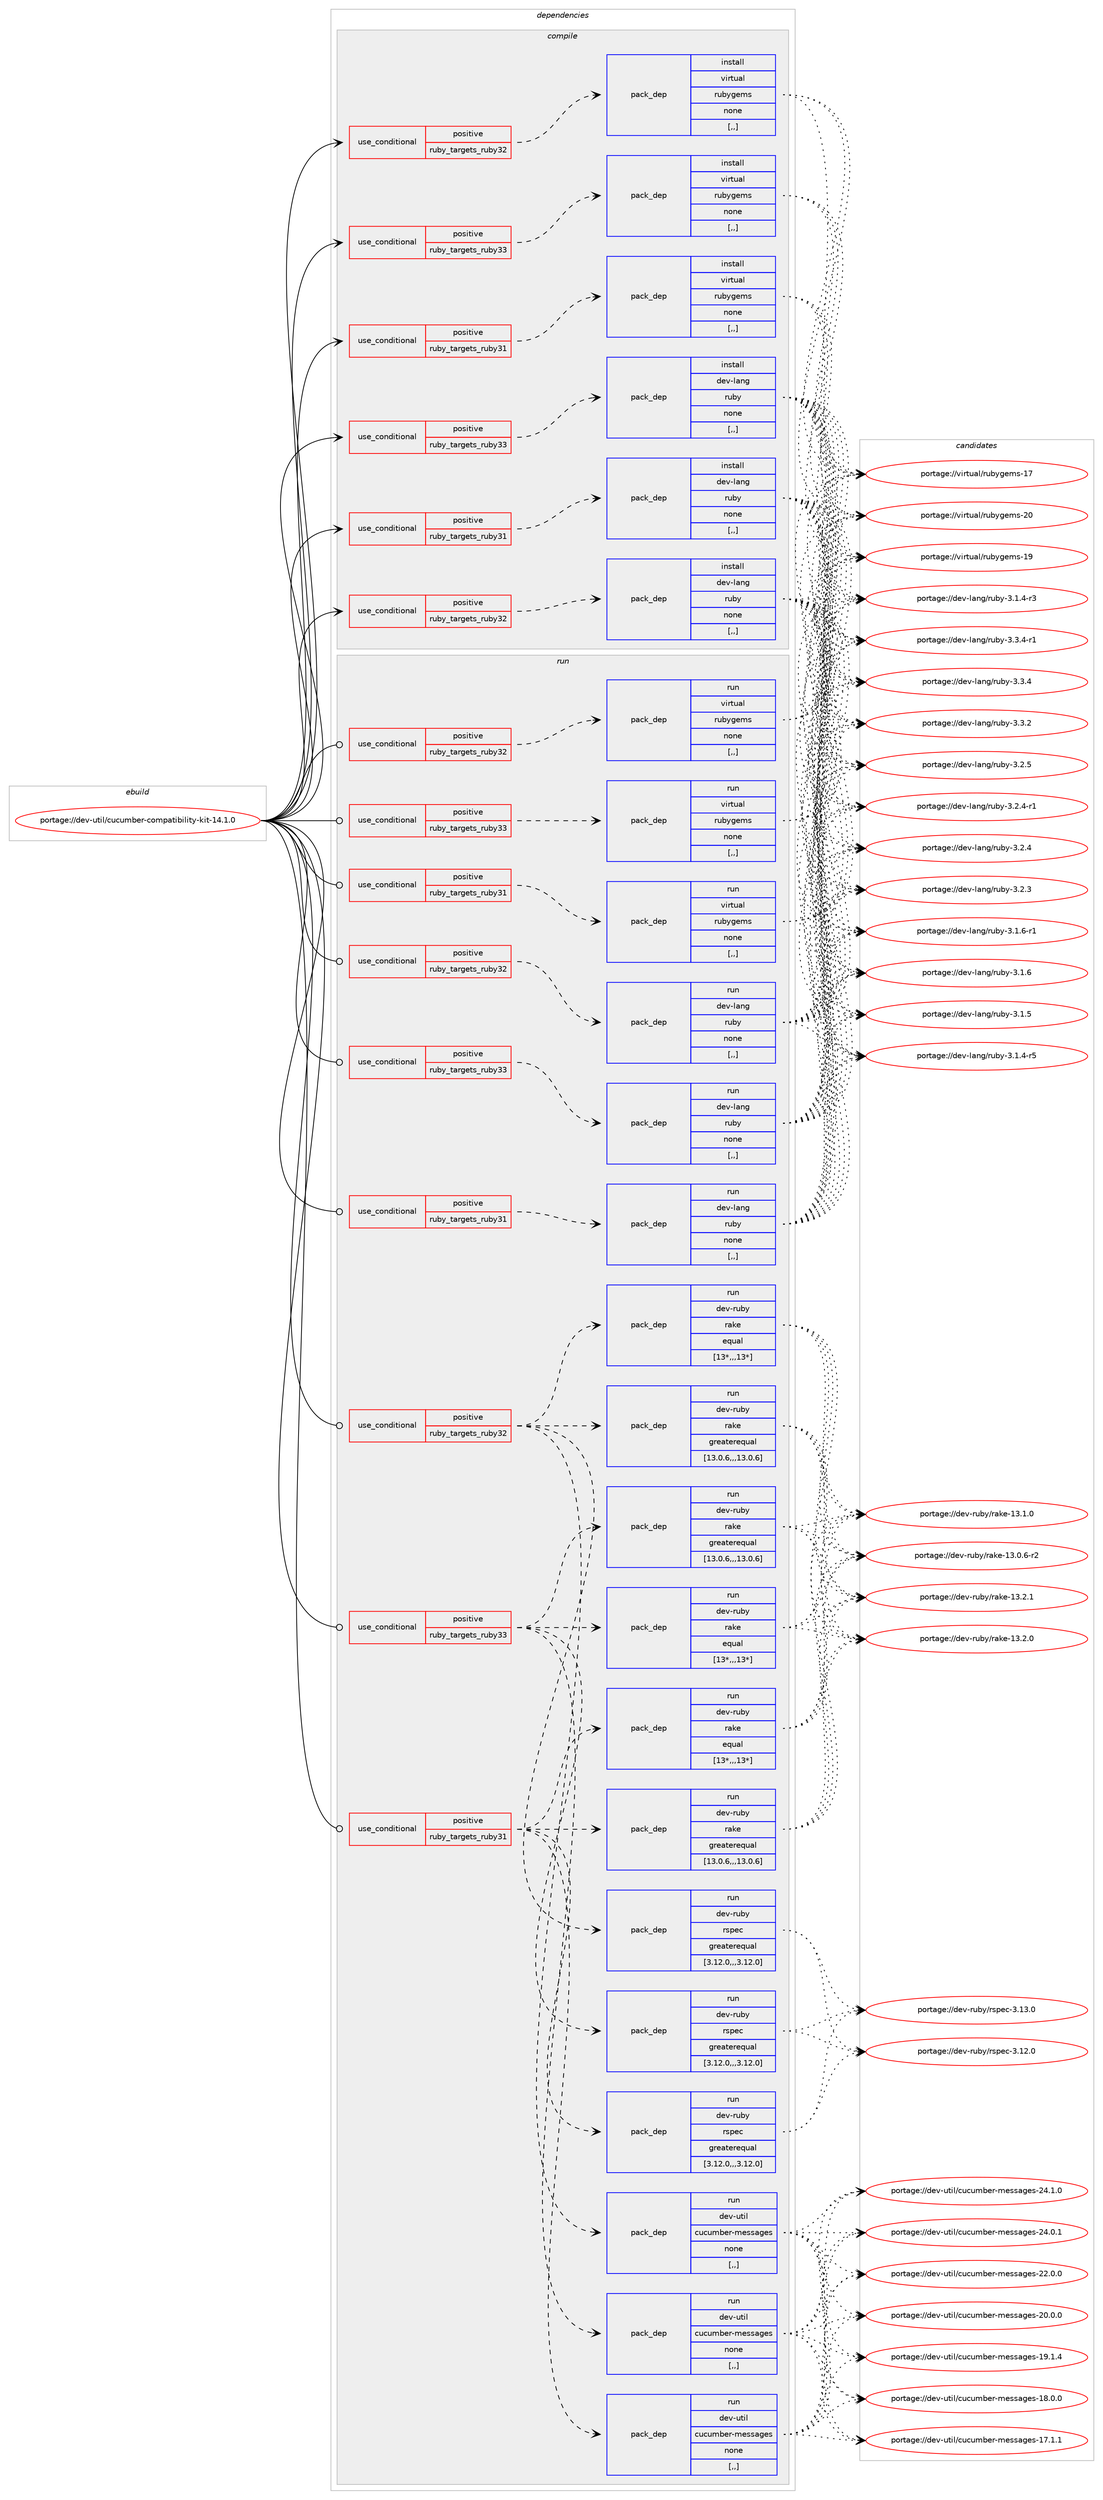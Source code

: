 digraph prolog {

# *************
# Graph options
# *************

newrank=true;
concentrate=true;
compound=true;
graph [rankdir=LR,fontname=Helvetica,fontsize=10,ranksep=1.5];#, ranksep=2.5, nodesep=0.2];
edge  [arrowhead=vee];
node  [fontname=Helvetica,fontsize=10];

# **********
# The ebuild
# **********

subgraph cluster_leftcol {
color=gray;
label=<<i>ebuild</i>>;
id [label="portage://dev-util/cucumber-compatibility-kit-14.1.0", color=red, width=4, href="../dev-util/cucumber-compatibility-kit-14.1.0.svg"];
}

# ****************
# The dependencies
# ****************

subgraph cluster_midcol {
color=gray;
label=<<i>dependencies</i>>;
subgraph cluster_compile {
fillcolor="#eeeeee";
style=filled;
label=<<i>compile</i>>;
subgraph cond59684 {
dependency212464 [label=<<TABLE BORDER="0" CELLBORDER="1" CELLSPACING="0" CELLPADDING="4"><TR><TD ROWSPAN="3" CELLPADDING="10">use_conditional</TD></TR><TR><TD>positive</TD></TR><TR><TD>ruby_targets_ruby31</TD></TR></TABLE>>, shape=none, color=red];
subgraph pack151381 {
dependency212465 [label=<<TABLE BORDER="0" CELLBORDER="1" CELLSPACING="0" CELLPADDING="4" WIDTH="220"><TR><TD ROWSPAN="6" CELLPADDING="30">pack_dep</TD></TR><TR><TD WIDTH="110">install</TD></TR><TR><TD>dev-lang</TD></TR><TR><TD>ruby</TD></TR><TR><TD>none</TD></TR><TR><TD>[,,]</TD></TR></TABLE>>, shape=none, color=blue];
}
dependency212464:e -> dependency212465:w [weight=20,style="dashed",arrowhead="vee"];
}
id:e -> dependency212464:w [weight=20,style="solid",arrowhead="vee"];
subgraph cond59685 {
dependency212466 [label=<<TABLE BORDER="0" CELLBORDER="1" CELLSPACING="0" CELLPADDING="4"><TR><TD ROWSPAN="3" CELLPADDING="10">use_conditional</TD></TR><TR><TD>positive</TD></TR><TR><TD>ruby_targets_ruby31</TD></TR></TABLE>>, shape=none, color=red];
subgraph pack151382 {
dependency212467 [label=<<TABLE BORDER="0" CELLBORDER="1" CELLSPACING="0" CELLPADDING="4" WIDTH="220"><TR><TD ROWSPAN="6" CELLPADDING="30">pack_dep</TD></TR><TR><TD WIDTH="110">install</TD></TR><TR><TD>virtual</TD></TR><TR><TD>rubygems</TD></TR><TR><TD>none</TD></TR><TR><TD>[,,]</TD></TR></TABLE>>, shape=none, color=blue];
}
dependency212466:e -> dependency212467:w [weight=20,style="dashed",arrowhead="vee"];
}
id:e -> dependency212466:w [weight=20,style="solid",arrowhead="vee"];
subgraph cond59686 {
dependency212468 [label=<<TABLE BORDER="0" CELLBORDER="1" CELLSPACING="0" CELLPADDING="4"><TR><TD ROWSPAN="3" CELLPADDING="10">use_conditional</TD></TR><TR><TD>positive</TD></TR><TR><TD>ruby_targets_ruby32</TD></TR></TABLE>>, shape=none, color=red];
subgraph pack151383 {
dependency212469 [label=<<TABLE BORDER="0" CELLBORDER="1" CELLSPACING="0" CELLPADDING="4" WIDTH="220"><TR><TD ROWSPAN="6" CELLPADDING="30">pack_dep</TD></TR><TR><TD WIDTH="110">install</TD></TR><TR><TD>dev-lang</TD></TR><TR><TD>ruby</TD></TR><TR><TD>none</TD></TR><TR><TD>[,,]</TD></TR></TABLE>>, shape=none, color=blue];
}
dependency212468:e -> dependency212469:w [weight=20,style="dashed",arrowhead="vee"];
}
id:e -> dependency212468:w [weight=20,style="solid",arrowhead="vee"];
subgraph cond59687 {
dependency212470 [label=<<TABLE BORDER="0" CELLBORDER="1" CELLSPACING="0" CELLPADDING="4"><TR><TD ROWSPAN="3" CELLPADDING="10">use_conditional</TD></TR><TR><TD>positive</TD></TR><TR><TD>ruby_targets_ruby32</TD></TR></TABLE>>, shape=none, color=red];
subgraph pack151384 {
dependency212471 [label=<<TABLE BORDER="0" CELLBORDER="1" CELLSPACING="0" CELLPADDING="4" WIDTH="220"><TR><TD ROWSPAN="6" CELLPADDING="30">pack_dep</TD></TR><TR><TD WIDTH="110">install</TD></TR><TR><TD>virtual</TD></TR><TR><TD>rubygems</TD></TR><TR><TD>none</TD></TR><TR><TD>[,,]</TD></TR></TABLE>>, shape=none, color=blue];
}
dependency212470:e -> dependency212471:w [weight=20,style="dashed",arrowhead="vee"];
}
id:e -> dependency212470:w [weight=20,style="solid",arrowhead="vee"];
subgraph cond59688 {
dependency212472 [label=<<TABLE BORDER="0" CELLBORDER="1" CELLSPACING="0" CELLPADDING="4"><TR><TD ROWSPAN="3" CELLPADDING="10">use_conditional</TD></TR><TR><TD>positive</TD></TR><TR><TD>ruby_targets_ruby33</TD></TR></TABLE>>, shape=none, color=red];
subgraph pack151385 {
dependency212473 [label=<<TABLE BORDER="0" CELLBORDER="1" CELLSPACING="0" CELLPADDING="4" WIDTH="220"><TR><TD ROWSPAN="6" CELLPADDING="30">pack_dep</TD></TR><TR><TD WIDTH="110">install</TD></TR><TR><TD>dev-lang</TD></TR><TR><TD>ruby</TD></TR><TR><TD>none</TD></TR><TR><TD>[,,]</TD></TR></TABLE>>, shape=none, color=blue];
}
dependency212472:e -> dependency212473:w [weight=20,style="dashed",arrowhead="vee"];
}
id:e -> dependency212472:w [weight=20,style="solid",arrowhead="vee"];
subgraph cond59689 {
dependency212474 [label=<<TABLE BORDER="0" CELLBORDER="1" CELLSPACING="0" CELLPADDING="4"><TR><TD ROWSPAN="3" CELLPADDING="10">use_conditional</TD></TR><TR><TD>positive</TD></TR><TR><TD>ruby_targets_ruby33</TD></TR></TABLE>>, shape=none, color=red];
subgraph pack151386 {
dependency212475 [label=<<TABLE BORDER="0" CELLBORDER="1" CELLSPACING="0" CELLPADDING="4" WIDTH="220"><TR><TD ROWSPAN="6" CELLPADDING="30">pack_dep</TD></TR><TR><TD WIDTH="110">install</TD></TR><TR><TD>virtual</TD></TR><TR><TD>rubygems</TD></TR><TR><TD>none</TD></TR><TR><TD>[,,]</TD></TR></TABLE>>, shape=none, color=blue];
}
dependency212474:e -> dependency212475:w [weight=20,style="dashed",arrowhead="vee"];
}
id:e -> dependency212474:w [weight=20,style="solid",arrowhead="vee"];
}
subgraph cluster_compileandrun {
fillcolor="#eeeeee";
style=filled;
label=<<i>compile and run</i>>;
}
subgraph cluster_run {
fillcolor="#eeeeee";
style=filled;
label=<<i>run</i>>;
subgraph cond59690 {
dependency212476 [label=<<TABLE BORDER="0" CELLBORDER="1" CELLSPACING="0" CELLPADDING="4"><TR><TD ROWSPAN="3" CELLPADDING="10">use_conditional</TD></TR><TR><TD>positive</TD></TR><TR><TD>ruby_targets_ruby31</TD></TR></TABLE>>, shape=none, color=red];
subgraph pack151387 {
dependency212477 [label=<<TABLE BORDER="0" CELLBORDER="1" CELLSPACING="0" CELLPADDING="4" WIDTH="220"><TR><TD ROWSPAN="6" CELLPADDING="30">pack_dep</TD></TR><TR><TD WIDTH="110">run</TD></TR><TR><TD>dev-lang</TD></TR><TR><TD>ruby</TD></TR><TR><TD>none</TD></TR><TR><TD>[,,]</TD></TR></TABLE>>, shape=none, color=blue];
}
dependency212476:e -> dependency212477:w [weight=20,style="dashed",arrowhead="vee"];
}
id:e -> dependency212476:w [weight=20,style="solid",arrowhead="odot"];
subgraph cond59691 {
dependency212478 [label=<<TABLE BORDER="0" CELLBORDER="1" CELLSPACING="0" CELLPADDING="4"><TR><TD ROWSPAN="3" CELLPADDING="10">use_conditional</TD></TR><TR><TD>positive</TD></TR><TR><TD>ruby_targets_ruby31</TD></TR></TABLE>>, shape=none, color=red];
subgraph pack151388 {
dependency212479 [label=<<TABLE BORDER="0" CELLBORDER="1" CELLSPACING="0" CELLPADDING="4" WIDTH="220"><TR><TD ROWSPAN="6" CELLPADDING="30">pack_dep</TD></TR><TR><TD WIDTH="110">run</TD></TR><TR><TD>dev-util</TD></TR><TR><TD>cucumber-messages</TD></TR><TR><TD>none</TD></TR><TR><TD>[,,]</TD></TR></TABLE>>, shape=none, color=blue];
}
dependency212478:e -> dependency212479:w [weight=20,style="dashed",arrowhead="vee"];
subgraph pack151389 {
dependency212480 [label=<<TABLE BORDER="0" CELLBORDER="1" CELLSPACING="0" CELLPADDING="4" WIDTH="220"><TR><TD ROWSPAN="6" CELLPADDING="30">pack_dep</TD></TR><TR><TD WIDTH="110">run</TD></TR><TR><TD>dev-ruby</TD></TR><TR><TD>rake</TD></TR><TR><TD>greaterequal</TD></TR><TR><TD>[13.0.6,,,13.0.6]</TD></TR></TABLE>>, shape=none, color=blue];
}
dependency212478:e -> dependency212480:w [weight=20,style="dashed",arrowhead="vee"];
subgraph pack151390 {
dependency212481 [label=<<TABLE BORDER="0" CELLBORDER="1" CELLSPACING="0" CELLPADDING="4" WIDTH="220"><TR><TD ROWSPAN="6" CELLPADDING="30">pack_dep</TD></TR><TR><TD WIDTH="110">run</TD></TR><TR><TD>dev-ruby</TD></TR><TR><TD>rake</TD></TR><TR><TD>equal</TD></TR><TR><TD>[13*,,,13*]</TD></TR></TABLE>>, shape=none, color=blue];
}
dependency212478:e -> dependency212481:w [weight=20,style="dashed",arrowhead="vee"];
subgraph pack151391 {
dependency212482 [label=<<TABLE BORDER="0" CELLBORDER="1" CELLSPACING="0" CELLPADDING="4" WIDTH="220"><TR><TD ROWSPAN="6" CELLPADDING="30">pack_dep</TD></TR><TR><TD WIDTH="110">run</TD></TR><TR><TD>dev-ruby</TD></TR><TR><TD>rspec</TD></TR><TR><TD>greaterequal</TD></TR><TR><TD>[3.12.0,,,3.12.0]</TD></TR></TABLE>>, shape=none, color=blue];
}
dependency212478:e -> dependency212482:w [weight=20,style="dashed",arrowhead="vee"];
}
id:e -> dependency212478:w [weight=20,style="solid",arrowhead="odot"];
subgraph cond59692 {
dependency212483 [label=<<TABLE BORDER="0" CELLBORDER="1" CELLSPACING="0" CELLPADDING="4"><TR><TD ROWSPAN="3" CELLPADDING="10">use_conditional</TD></TR><TR><TD>positive</TD></TR><TR><TD>ruby_targets_ruby31</TD></TR></TABLE>>, shape=none, color=red];
subgraph pack151392 {
dependency212484 [label=<<TABLE BORDER="0" CELLBORDER="1" CELLSPACING="0" CELLPADDING="4" WIDTH="220"><TR><TD ROWSPAN="6" CELLPADDING="30">pack_dep</TD></TR><TR><TD WIDTH="110">run</TD></TR><TR><TD>virtual</TD></TR><TR><TD>rubygems</TD></TR><TR><TD>none</TD></TR><TR><TD>[,,]</TD></TR></TABLE>>, shape=none, color=blue];
}
dependency212483:e -> dependency212484:w [weight=20,style="dashed",arrowhead="vee"];
}
id:e -> dependency212483:w [weight=20,style="solid",arrowhead="odot"];
subgraph cond59693 {
dependency212485 [label=<<TABLE BORDER="0" CELLBORDER="1" CELLSPACING="0" CELLPADDING="4"><TR><TD ROWSPAN="3" CELLPADDING="10">use_conditional</TD></TR><TR><TD>positive</TD></TR><TR><TD>ruby_targets_ruby32</TD></TR></TABLE>>, shape=none, color=red];
subgraph pack151393 {
dependency212486 [label=<<TABLE BORDER="0" CELLBORDER="1" CELLSPACING="0" CELLPADDING="4" WIDTH="220"><TR><TD ROWSPAN="6" CELLPADDING="30">pack_dep</TD></TR><TR><TD WIDTH="110">run</TD></TR><TR><TD>dev-lang</TD></TR><TR><TD>ruby</TD></TR><TR><TD>none</TD></TR><TR><TD>[,,]</TD></TR></TABLE>>, shape=none, color=blue];
}
dependency212485:e -> dependency212486:w [weight=20,style="dashed",arrowhead="vee"];
}
id:e -> dependency212485:w [weight=20,style="solid",arrowhead="odot"];
subgraph cond59694 {
dependency212487 [label=<<TABLE BORDER="0" CELLBORDER="1" CELLSPACING="0" CELLPADDING="4"><TR><TD ROWSPAN="3" CELLPADDING="10">use_conditional</TD></TR><TR><TD>positive</TD></TR><TR><TD>ruby_targets_ruby32</TD></TR></TABLE>>, shape=none, color=red];
subgraph pack151394 {
dependency212488 [label=<<TABLE BORDER="0" CELLBORDER="1" CELLSPACING="0" CELLPADDING="4" WIDTH="220"><TR><TD ROWSPAN="6" CELLPADDING="30">pack_dep</TD></TR><TR><TD WIDTH="110">run</TD></TR><TR><TD>dev-util</TD></TR><TR><TD>cucumber-messages</TD></TR><TR><TD>none</TD></TR><TR><TD>[,,]</TD></TR></TABLE>>, shape=none, color=blue];
}
dependency212487:e -> dependency212488:w [weight=20,style="dashed",arrowhead="vee"];
subgraph pack151395 {
dependency212489 [label=<<TABLE BORDER="0" CELLBORDER="1" CELLSPACING="0" CELLPADDING="4" WIDTH="220"><TR><TD ROWSPAN="6" CELLPADDING="30">pack_dep</TD></TR><TR><TD WIDTH="110">run</TD></TR><TR><TD>dev-ruby</TD></TR><TR><TD>rake</TD></TR><TR><TD>greaterequal</TD></TR><TR><TD>[13.0.6,,,13.0.6]</TD></TR></TABLE>>, shape=none, color=blue];
}
dependency212487:e -> dependency212489:w [weight=20,style="dashed",arrowhead="vee"];
subgraph pack151396 {
dependency212490 [label=<<TABLE BORDER="0" CELLBORDER="1" CELLSPACING="0" CELLPADDING="4" WIDTH="220"><TR><TD ROWSPAN="6" CELLPADDING="30">pack_dep</TD></TR><TR><TD WIDTH="110">run</TD></TR><TR><TD>dev-ruby</TD></TR><TR><TD>rake</TD></TR><TR><TD>equal</TD></TR><TR><TD>[13*,,,13*]</TD></TR></TABLE>>, shape=none, color=blue];
}
dependency212487:e -> dependency212490:w [weight=20,style="dashed",arrowhead="vee"];
subgraph pack151397 {
dependency212491 [label=<<TABLE BORDER="0" CELLBORDER="1" CELLSPACING="0" CELLPADDING="4" WIDTH="220"><TR><TD ROWSPAN="6" CELLPADDING="30">pack_dep</TD></TR><TR><TD WIDTH="110">run</TD></TR><TR><TD>dev-ruby</TD></TR><TR><TD>rspec</TD></TR><TR><TD>greaterequal</TD></TR><TR><TD>[3.12.0,,,3.12.0]</TD></TR></TABLE>>, shape=none, color=blue];
}
dependency212487:e -> dependency212491:w [weight=20,style="dashed",arrowhead="vee"];
}
id:e -> dependency212487:w [weight=20,style="solid",arrowhead="odot"];
subgraph cond59695 {
dependency212492 [label=<<TABLE BORDER="0" CELLBORDER="1" CELLSPACING="0" CELLPADDING="4"><TR><TD ROWSPAN="3" CELLPADDING="10">use_conditional</TD></TR><TR><TD>positive</TD></TR><TR><TD>ruby_targets_ruby32</TD></TR></TABLE>>, shape=none, color=red];
subgraph pack151398 {
dependency212493 [label=<<TABLE BORDER="0" CELLBORDER="1" CELLSPACING="0" CELLPADDING="4" WIDTH="220"><TR><TD ROWSPAN="6" CELLPADDING="30">pack_dep</TD></TR><TR><TD WIDTH="110">run</TD></TR><TR><TD>virtual</TD></TR><TR><TD>rubygems</TD></TR><TR><TD>none</TD></TR><TR><TD>[,,]</TD></TR></TABLE>>, shape=none, color=blue];
}
dependency212492:e -> dependency212493:w [weight=20,style="dashed",arrowhead="vee"];
}
id:e -> dependency212492:w [weight=20,style="solid",arrowhead="odot"];
subgraph cond59696 {
dependency212494 [label=<<TABLE BORDER="0" CELLBORDER="1" CELLSPACING="0" CELLPADDING="4"><TR><TD ROWSPAN="3" CELLPADDING="10">use_conditional</TD></TR><TR><TD>positive</TD></TR><TR><TD>ruby_targets_ruby33</TD></TR></TABLE>>, shape=none, color=red];
subgraph pack151399 {
dependency212495 [label=<<TABLE BORDER="0" CELLBORDER="1" CELLSPACING="0" CELLPADDING="4" WIDTH="220"><TR><TD ROWSPAN="6" CELLPADDING="30">pack_dep</TD></TR><TR><TD WIDTH="110">run</TD></TR><TR><TD>dev-lang</TD></TR><TR><TD>ruby</TD></TR><TR><TD>none</TD></TR><TR><TD>[,,]</TD></TR></TABLE>>, shape=none, color=blue];
}
dependency212494:e -> dependency212495:w [weight=20,style="dashed",arrowhead="vee"];
}
id:e -> dependency212494:w [weight=20,style="solid",arrowhead="odot"];
subgraph cond59697 {
dependency212496 [label=<<TABLE BORDER="0" CELLBORDER="1" CELLSPACING="0" CELLPADDING="4"><TR><TD ROWSPAN="3" CELLPADDING="10">use_conditional</TD></TR><TR><TD>positive</TD></TR><TR><TD>ruby_targets_ruby33</TD></TR></TABLE>>, shape=none, color=red];
subgraph pack151400 {
dependency212497 [label=<<TABLE BORDER="0" CELLBORDER="1" CELLSPACING="0" CELLPADDING="4" WIDTH="220"><TR><TD ROWSPAN="6" CELLPADDING="30">pack_dep</TD></TR><TR><TD WIDTH="110">run</TD></TR><TR><TD>dev-util</TD></TR><TR><TD>cucumber-messages</TD></TR><TR><TD>none</TD></TR><TR><TD>[,,]</TD></TR></TABLE>>, shape=none, color=blue];
}
dependency212496:e -> dependency212497:w [weight=20,style="dashed",arrowhead="vee"];
subgraph pack151401 {
dependency212498 [label=<<TABLE BORDER="0" CELLBORDER="1" CELLSPACING="0" CELLPADDING="4" WIDTH="220"><TR><TD ROWSPAN="6" CELLPADDING="30">pack_dep</TD></TR><TR><TD WIDTH="110">run</TD></TR><TR><TD>dev-ruby</TD></TR><TR><TD>rake</TD></TR><TR><TD>greaterequal</TD></TR><TR><TD>[13.0.6,,,13.0.6]</TD></TR></TABLE>>, shape=none, color=blue];
}
dependency212496:e -> dependency212498:w [weight=20,style="dashed",arrowhead="vee"];
subgraph pack151402 {
dependency212499 [label=<<TABLE BORDER="0" CELLBORDER="1" CELLSPACING="0" CELLPADDING="4" WIDTH="220"><TR><TD ROWSPAN="6" CELLPADDING="30">pack_dep</TD></TR><TR><TD WIDTH="110">run</TD></TR><TR><TD>dev-ruby</TD></TR><TR><TD>rake</TD></TR><TR><TD>equal</TD></TR><TR><TD>[13*,,,13*]</TD></TR></TABLE>>, shape=none, color=blue];
}
dependency212496:e -> dependency212499:w [weight=20,style="dashed",arrowhead="vee"];
subgraph pack151403 {
dependency212500 [label=<<TABLE BORDER="0" CELLBORDER="1" CELLSPACING="0" CELLPADDING="4" WIDTH="220"><TR><TD ROWSPAN="6" CELLPADDING="30">pack_dep</TD></TR><TR><TD WIDTH="110">run</TD></TR><TR><TD>dev-ruby</TD></TR><TR><TD>rspec</TD></TR><TR><TD>greaterequal</TD></TR><TR><TD>[3.12.0,,,3.12.0]</TD></TR></TABLE>>, shape=none, color=blue];
}
dependency212496:e -> dependency212500:w [weight=20,style="dashed",arrowhead="vee"];
}
id:e -> dependency212496:w [weight=20,style="solid",arrowhead="odot"];
subgraph cond59698 {
dependency212501 [label=<<TABLE BORDER="0" CELLBORDER="1" CELLSPACING="0" CELLPADDING="4"><TR><TD ROWSPAN="3" CELLPADDING="10">use_conditional</TD></TR><TR><TD>positive</TD></TR><TR><TD>ruby_targets_ruby33</TD></TR></TABLE>>, shape=none, color=red];
subgraph pack151404 {
dependency212502 [label=<<TABLE BORDER="0" CELLBORDER="1" CELLSPACING="0" CELLPADDING="4" WIDTH="220"><TR><TD ROWSPAN="6" CELLPADDING="30">pack_dep</TD></TR><TR><TD WIDTH="110">run</TD></TR><TR><TD>virtual</TD></TR><TR><TD>rubygems</TD></TR><TR><TD>none</TD></TR><TR><TD>[,,]</TD></TR></TABLE>>, shape=none, color=blue];
}
dependency212501:e -> dependency212502:w [weight=20,style="dashed",arrowhead="vee"];
}
id:e -> dependency212501:w [weight=20,style="solid",arrowhead="odot"];
}
}

# **************
# The candidates
# **************

subgraph cluster_choices {
rank=same;
color=gray;
label=<<i>candidates</i>>;

subgraph choice151381 {
color=black;
nodesep=1;
choice100101118451089711010347114117981214551465146524511449 [label="portage://dev-lang/ruby-3.3.4-r1", color=red, width=4,href="../dev-lang/ruby-3.3.4-r1.svg"];
choice10010111845108971101034711411798121455146514652 [label="portage://dev-lang/ruby-3.3.4", color=red, width=4,href="../dev-lang/ruby-3.3.4.svg"];
choice10010111845108971101034711411798121455146514650 [label="portage://dev-lang/ruby-3.3.2", color=red, width=4,href="../dev-lang/ruby-3.3.2.svg"];
choice10010111845108971101034711411798121455146504653 [label="portage://dev-lang/ruby-3.2.5", color=red, width=4,href="../dev-lang/ruby-3.2.5.svg"];
choice100101118451089711010347114117981214551465046524511449 [label="portage://dev-lang/ruby-3.2.4-r1", color=red, width=4,href="../dev-lang/ruby-3.2.4-r1.svg"];
choice10010111845108971101034711411798121455146504652 [label="portage://dev-lang/ruby-3.2.4", color=red, width=4,href="../dev-lang/ruby-3.2.4.svg"];
choice10010111845108971101034711411798121455146504651 [label="portage://dev-lang/ruby-3.2.3", color=red, width=4,href="../dev-lang/ruby-3.2.3.svg"];
choice100101118451089711010347114117981214551464946544511449 [label="portage://dev-lang/ruby-3.1.6-r1", color=red, width=4,href="../dev-lang/ruby-3.1.6-r1.svg"];
choice10010111845108971101034711411798121455146494654 [label="portage://dev-lang/ruby-3.1.6", color=red, width=4,href="../dev-lang/ruby-3.1.6.svg"];
choice10010111845108971101034711411798121455146494653 [label="portage://dev-lang/ruby-3.1.5", color=red, width=4,href="../dev-lang/ruby-3.1.5.svg"];
choice100101118451089711010347114117981214551464946524511453 [label="portage://dev-lang/ruby-3.1.4-r5", color=red, width=4,href="../dev-lang/ruby-3.1.4-r5.svg"];
choice100101118451089711010347114117981214551464946524511451 [label="portage://dev-lang/ruby-3.1.4-r3", color=red, width=4,href="../dev-lang/ruby-3.1.4-r3.svg"];
dependency212465:e -> choice100101118451089711010347114117981214551465146524511449:w [style=dotted,weight="100"];
dependency212465:e -> choice10010111845108971101034711411798121455146514652:w [style=dotted,weight="100"];
dependency212465:e -> choice10010111845108971101034711411798121455146514650:w [style=dotted,weight="100"];
dependency212465:e -> choice10010111845108971101034711411798121455146504653:w [style=dotted,weight="100"];
dependency212465:e -> choice100101118451089711010347114117981214551465046524511449:w [style=dotted,weight="100"];
dependency212465:e -> choice10010111845108971101034711411798121455146504652:w [style=dotted,weight="100"];
dependency212465:e -> choice10010111845108971101034711411798121455146504651:w [style=dotted,weight="100"];
dependency212465:e -> choice100101118451089711010347114117981214551464946544511449:w [style=dotted,weight="100"];
dependency212465:e -> choice10010111845108971101034711411798121455146494654:w [style=dotted,weight="100"];
dependency212465:e -> choice10010111845108971101034711411798121455146494653:w [style=dotted,weight="100"];
dependency212465:e -> choice100101118451089711010347114117981214551464946524511453:w [style=dotted,weight="100"];
dependency212465:e -> choice100101118451089711010347114117981214551464946524511451:w [style=dotted,weight="100"];
}
subgraph choice151382 {
color=black;
nodesep=1;
choice118105114116117971084711411798121103101109115455048 [label="portage://virtual/rubygems-20", color=red, width=4,href="../virtual/rubygems-20.svg"];
choice118105114116117971084711411798121103101109115454957 [label="portage://virtual/rubygems-19", color=red, width=4,href="../virtual/rubygems-19.svg"];
choice118105114116117971084711411798121103101109115454955 [label="portage://virtual/rubygems-17", color=red, width=4,href="../virtual/rubygems-17.svg"];
dependency212467:e -> choice118105114116117971084711411798121103101109115455048:w [style=dotted,weight="100"];
dependency212467:e -> choice118105114116117971084711411798121103101109115454957:w [style=dotted,weight="100"];
dependency212467:e -> choice118105114116117971084711411798121103101109115454955:w [style=dotted,weight="100"];
}
subgraph choice151383 {
color=black;
nodesep=1;
choice100101118451089711010347114117981214551465146524511449 [label="portage://dev-lang/ruby-3.3.4-r1", color=red, width=4,href="../dev-lang/ruby-3.3.4-r1.svg"];
choice10010111845108971101034711411798121455146514652 [label="portage://dev-lang/ruby-3.3.4", color=red, width=4,href="../dev-lang/ruby-3.3.4.svg"];
choice10010111845108971101034711411798121455146514650 [label="portage://dev-lang/ruby-3.3.2", color=red, width=4,href="../dev-lang/ruby-3.3.2.svg"];
choice10010111845108971101034711411798121455146504653 [label="portage://dev-lang/ruby-3.2.5", color=red, width=4,href="../dev-lang/ruby-3.2.5.svg"];
choice100101118451089711010347114117981214551465046524511449 [label="portage://dev-lang/ruby-3.2.4-r1", color=red, width=4,href="../dev-lang/ruby-3.2.4-r1.svg"];
choice10010111845108971101034711411798121455146504652 [label="portage://dev-lang/ruby-3.2.4", color=red, width=4,href="../dev-lang/ruby-3.2.4.svg"];
choice10010111845108971101034711411798121455146504651 [label="portage://dev-lang/ruby-3.2.3", color=red, width=4,href="../dev-lang/ruby-3.2.3.svg"];
choice100101118451089711010347114117981214551464946544511449 [label="portage://dev-lang/ruby-3.1.6-r1", color=red, width=4,href="../dev-lang/ruby-3.1.6-r1.svg"];
choice10010111845108971101034711411798121455146494654 [label="portage://dev-lang/ruby-3.1.6", color=red, width=4,href="../dev-lang/ruby-3.1.6.svg"];
choice10010111845108971101034711411798121455146494653 [label="portage://dev-lang/ruby-3.1.5", color=red, width=4,href="../dev-lang/ruby-3.1.5.svg"];
choice100101118451089711010347114117981214551464946524511453 [label="portage://dev-lang/ruby-3.1.4-r5", color=red, width=4,href="../dev-lang/ruby-3.1.4-r5.svg"];
choice100101118451089711010347114117981214551464946524511451 [label="portage://dev-lang/ruby-3.1.4-r3", color=red, width=4,href="../dev-lang/ruby-3.1.4-r3.svg"];
dependency212469:e -> choice100101118451089711010347114117981214551465146524511449:w [style=dotted,weight="100"];
dependency212469:e -> choice10010111845108971101034711411798121455146514652:w [style=dotted,weight="100"];
dependency212469:e -> choice10010111845108971101034711411798121455146514650:w [style=dotted,weight="100"];
dependency212469:e -> choice10010111845108971101034711411798121455146504653:w [style=dotted,weight="100"];
dependency212469:e -> choice100101118451089711010347114117981214551465046524511449:w [style=dotted,weight="100"];
dependency212469:e -> choice10010111845108971101034711411798121455146504652:w [style=dotted,weight="100"];
dependency212469:e -> choice10010111845108971101034711411798121455146504651:w [style=dotted,weight="100"];
dependency212469:e -> choice100101118451089711010347114117981214551464946544511449:w [style=dotted,weight="100"];
dependency212469:e -> choice10010111845108971101034711411798121455146494654:w [style=dotted,weight="100"];
dependency212469:e -> choice10010111845108971101034711411798121455146494653:w [style=dotted,weight="100"];
dependency212469:e -> choice100101118451089711010347114117981214551464946524511453:w [style=dotted,weight="100"];
dependency212469:e -> choice100101118451089711010347114117981214551464946524511451:w [style=dotted,weight="100"];
}
subgraph choice151384 {
color=black;
nodesep=1;
choice118105114116117971084711411798121103101109115455048 [label="portage://virtual/rubygems-20", color=red, width=4,href="../virtual/rubygems-20.svg"];
choice118105114116117971084711411798121103101109115454957 [label="portage://virtual/rubygems-19", color=red, width=4,href="../virtual/rubygems-19.svg"];
choice118105114116117971084711411798121103101109115454955 [label="portage://virtual/rubygems-17", color=red, width=4,href="../virtual/rubygems-17.svg"];
dependency212471:e -> choice118105114116117971084711411798121103101109115455048:w [style=dotted,weight="100"];
dependency212471:e -> choice118105114116117971084711411798121103101109115454957:w [style=dotted,weight="100"];
dependency212471:e -> choice118105114116117971084711411798121103101109115454955:w [style=dotted,weight="100"];
}
subgraph choice151385 {
color=black;
nodesep=1;
choice100101118451089711010347114117981214551465146524511449 [label="portage://dev-lang/ruby-3.3.4-r1", color=red, width=4,href="../dev-lang/ruby-3.3.4-r1.svg"];
choice10010111845108971101034711411798121455146514652 [label="portage://dev-lang/ruby-3.3.4", color=red, width=4,href="../dev-lang/ruby-3.3.4.svg"];
choice10010111845108971101034711411798121455146514650 [label="portage://dev-lang/ruby-3.3.2", color=red, width=4,href="../dev-lang/ruby-3.3.2.svg"];
choice10010111845108971101034711411798121455146504653 [label="portage://dev-lang/ruby-3.2.5", color=red, width=4,href="../dev-lang/ruby-3.2.5.svg"];
choice100101118451089711010347114117981214551465046524511449 [label="portage://dev-lang/ruby-3.2.4-r1", color=red, width=4,href="../dev-lang/ruby-3.2.4-r1.svg"];
choice10010111845108971101034711411798121455146504652 [label="portage://dev-lang/ruby-3.2.4", color=red, width=4,href="../dev-lang/ruby-3.2.4.svg"];
choice10010111845108971101034711411798121455146504651 [label="portage://dev-lang/ruby-3.2.3", color=red, width=4,href="../dev-lang/ruby-3.2.3.svg"];
choice100101118451089711010347114117981214551464946544511449 [label="portage://dev-lang/ruby-3.1.6-r1", color=red, width=4,href="../dev-lang/ruby-3.1.6-r1.svg"];
choice10010111845108971101034711411798121455146494654 [label="portage://dev-lang/ruby-3.1.6", color=red, width=4,href="../dev-lang/ruby-3.1.6.svg"];
choice10010111845108971101034711411798121455146494653 [label="portage://dev-lang/ruby-3.1.5", color=red, width=4,href="../dev-lang/ruby-3.1.5.svg"];
choice100101118451089711010347114117981214551464946524511453 [label="portage://dev-lang/ruby-3.1.4-r5", color=red, width=4,href="../dev-lang/ruby-3.1.4-r5.svg"];
choice100101118451089711010347114117981214551464946524511451 [label="portage://dev-lang/ruby-3.1.4-r3", color=red, width=4,href="../dev-lang/ruby-3.1.4-r3.svg"];
dependency212473:e -> choice100101118451089711010347114117981214551465146524511449:w [style=dotted,weight="100"];
dependency212473:e -> choice10010111845108971101034711411798121455146514652:w [style=dotted,weight="100"];
dependency212473:e -> choice10010111845108971101034711411798121455146514650:w [style=dotted,weight="100"];
dependency212473:e -> choice10010111845108971101034711411798121455146504653:w [style=dotted,weight="100"];
dependency212473:e -> choice100101118451089711010347114117981214551465046524511449:w [style=dotted,weight="100"];
dependency212473:e -> choice10010111845108971101034711411798121455146504652:w [style=dotted,weight="100"];
dependency212473:e -> choice10010111845108971101034711411798121455146504651:w [style=dotted,weight="100"];
dependency212473:e -> choice100101118451089711010347114117981214551464946544511449:w [style=dotted,weight="100"];
dependency212473:e -> choice10010111845108971101034711411798121455146494654:w [style=dotted,weight="100"];
dependency212473:e -> choice10010111845108971101034711411798121455146494653:w [style=dotted,weight="100"];
dependency212473:e -> choice100101118451089711010347114117981214551464946524511453:w [style=dotted,weight="100"];
dependency212473:e -> choice100101118451089711010347114117981214551464946524511451:w [style=dotted,weight="100"];
}
subgraph choice151386 {
color=black;
nodesep=1;
choice118105114116117971084711411798121103101109115455048 [label="portage://virtual/rubygems-20", color=red, width=4,href="../virtual/rubygems-20.svg"];
choice118105114116117971084711411798121103101109115454957 [label="portage://virtual/rubygems-19", color=red, width=4,href="../virtual/rubygems-19.svg"];
choice118105114116117971084711411798121103101109115454955 [label="portage://virtual/rubygems-17", color=red, width=4,href="../virtual/rubygems-17.svg"];
dependency212475:e -> choice118105114116117971084711411798121103101109115455048:w [style=dotted,weight="100"];
dependency212475:e -> choice118105114116117971084711411798121103101109115454957:w [style=dotted,weight="100"];
dependency212475:e -> choice118105114116117971084711411798121103101109115454955:w [style=dotted,weight="100"];
}
subgraph choice151387 {
color=black;
nodesep=1;
choice100101118451089711010347114117981214551465146524511449 [label="portage://dev-lang/ruby-3.3.4-r1", color=red, width=4,href="../dev-lang/ruby-3.3.4-r1.svg"];
choice10010111845108971101034711411798121455146514652 [label="portage://dev-lang/ruby-3.3.4", color=red, width=4,href="../dev-lang/ruby-3.3.4.svg"];
choice10010111845108971101034711411798121455146514650 [label="portage://dev-lang/ruby-3.3.2", color=red, width=4,href="../dev-lang/ruby-3.3.2.svg"];
choice10010111845108971101034711411798121455146504653 [label="portage://dev-lang/ruby-3.2.5", color=red, width=4,href="../dev-lang/ruby-3.2.5.svg"];
choice100101118451089711010347114117981214551465046524511449 [label="portage://dev-lang/ruby-3.2.4-r1", color=red, width=4,href="../dev-lang/ruby-3.2.4-r1.svg"];
choice10010111845108971101034711411798121455146504652 [label="portage://dev-lang/ruby-3.2.4", color=red, width=4,href="../dev-lang/ruby-3.2.4.svg"];
choice10010111845108971101034711411798121455146504651 [label="portage://dev-lang/ruby-3.2.3", color=red, width=4,href="../dev-lang/ruby-3.2.3.svg"];
choice100101118451089711010347114117981214551464946544511449 [label="portage://dev-lang/ruby-3.1.6-r1", color=red, width=4,href="../dev-lang/ruby-3.1.6-r1.svg"];
choice10010111845108971101034711411798121455146494654 [label="portage://dev-lang/ruby-3.1.6", color=red, width=4,href="../dev-lang/ruby-3.1.6.svg"];
choice10010111845108971101034711411798121455146494653 [label="portage://dev-lang/ruby-3.1.5", color=red, width=4,href="../dev-lang/ruby-3.1.5.svg"];
choice100101118451089711010347114117981214551464946524511453 [label="portage://dev-lang/ruby-3.1.4-r5", color=red, width=4,href="../dev-lang/ruby-3.1.4-r5.svg"];
choice100101118451089711010347114117981214551464946524511451 [label="portage://dev-lang/ruby-3.1.4-r3", color=red, width=4,href="../dev-lang/ruby-3.1.4-r3.svg"];
dependency212477:e -> choice100101118451089711010347114117981214551465146524511449:w [style=dotted,weight="100"];
dependency212477:e -> choice10010111845108971101034711411798121455146514652:w [style=dotted,weight="100"];
dependency212477:e -> choice10010111845108971101034711411798121455146514650:w [style=dotted,weight="100"];
dependency212477:e -> choice10010111845108971101034711411798121455146504653:w [style=dotted,weight="100"];
dependency212477:e -> choice100101118451089711010347114117981214551465046524511449:w [style=dotted,weight="100"];
dependency212477:e -> choice10010111845108971101034711411798121455146504652:w [style=dotted,weight="100"];
dependency212477:e -> choice10010111845108971101034711411798121455146504651:w [style=dotted,weight="100"];
dependency212477:e -> choice100101118451089711010347114117981214551464946544511449:w [style=dotted,weight="100"];
dependency212477:e -> choice10010111845108971101034711411798121455146494654:w [style=dotted,weight="100"];
dependency212477:e -> choice10010111845108971101034711411798121455146494653:w [style=dotted,weight="100"];
dependency212477:e -> choice100101118451089711010347114117981214551464946524511453:w [style=dotted,weight="100"];
dependency212477:e -> choice100101118451089711010347114117981214551464946524511451:w [style=dotted,weight="100"];
}
subgraph choice151388 {
color=black;
nodesep=1;
choice1001011184511711610510847991179911710998101114451091011151159710310111545505246494648 [label="portage://dev-util/cucumber-messages-24.1.0", color=red, width=4,href="../dev-util/cucumber-messages-24.1.0.svg"];
choice1001011184511711610510847991179911710998101114451091011151159710310111545505246484649 [label="portage://dev-util/cucumber-messages-24.0.1", color=red, width=4,href="../dev-util/cucumber-messages-24.0.1.svg"];
choice1001011184511711610510847991179911710998101114451091011151159710310111545505046484648 [label="portage://dev-util/cucumber-messages-22.0.0", color=red, width=4,href="../dev-util/cucumber-messages-22.0.0.svg"];
choice1001011184511711610510847991179911710998101114451091011151159710310111545504846484648 [label="portage://dev-util/cucumber-messages-20.0.0", color=red, width=4,href="../dev-util/cucumber-messages-20.0.0.svg"];
choice1001011184511711610510847991179911710998101114451091011151159710310111545495746494652 [label="portage://dev-util/cucumber-messages-19.1.4", color=red, width=4,href="../dev-util/cucumber-messages-19.1.4.svg"];
choice1001011184511711610510847991179911710998101114451091011151159710310111545495646484648 [label="portage://dev-util/cucumber-messages-18.0.0", color=red, width=4,href="../dev-util/cucumber-messages-18.0.0.svg"];
choice1001011184511711610510847991179911710998101114451091011151159710310111545495546494649 [label="portage://dev-util/cucumber-messages-17.1.1", color=red, width=4,href="../dev-util/cucumber-messages-17.1.1.svg"];
dependency212479:e -> choice1001011184511711610510847991179911710998101114451091011151159710310111545505246494648:w [style=dotted,weight="100"];
dependency212479:e -> choice1001011184511711610510847991179911710998101114451091011151159710310111545505246484649:w [style=dotted,weight="100"];
dependency212479:e -> choice1001011184511711610510847991179911710998101114451091011151159710310111545505046484648:w [style=dotted,weight="100"];
dependency212479:e -> choice1001011184511711610510847991179911710998101114451091011151159710310111545504846484648:w [style=dotted,weight="100"];
dependency212479:e -> choice1001011184511711610510847991179911710998101114451091011151159710310111545495746494652:w [style=dotted,weight="100"];
dependency212479:e -> choice1001011184511711610510847991179911710998101114451091011151159710310111545495646484648:w [style=dotted,weight="100"];
dependency212479:e -> choice1001011184511711610510847991179911710998101114451091011151159710310111545495546494649:w [style=dotted,weight="100"];
}
subgraph choice151389 {
color=black;
nodesep=1;
choice1001011184511411798121471149710710145495146504649 [label="portage://dev-ruby/rake-13.2.1", color=red, width=4,href="../dev-ruby/rake-13.2.1.svg"];
choice1001011184511411798121471149710710145495146504648 [label="portage://dev-ruby/rake-13.2.0", color=red, width=4,href="../dev-ruby/rake-13.2.0.svg"];
choice1001011184511411798121471149710710145495146494648 [label="portage://dev-ruby/rake-13.1.0", color=red, width=4,href="../dev-ruby/rake-13.1.0.svg"];
choice10010111845114117981214711497107101454951464846544511450 [label="portage://dev-ruby/rake-13.0.6-r2", color=red, width=4,href="../dev-ruby/rake-13.0.6-r2.svg"];
dependency212480:e -> choice1001011184511411798121471149710710145495146504649:w [style=dotted,weight="100"];
dependency212480:e -> choice1001011184511411798121471149710710145495146504648:w [style=dotted,weight="100"];
dependency212480:e -> choice1001011184511411798121471149710710145495146494648:w [style=dotted,weight="100"];
dependency212480:e -> choice10010111845114117981214711497107101454951464846544511450:w [style=dotted,weight="100"];
}
subgraph choice151390 {
color=black;
nodesep=1;
choice1001011184511411798121471149710710145495146504649 [label="portage://dev-ruby/rake-13.2.1", color=red, width=4,href="../dev-ruby/rake-13.2.1.svg"];
choice1001011184511411798121471149710710145495146504648 [label="portage://dev-ruby/rake-13.2.0", color=red, width=4,href="../dev-ruby/rake-13.2.0.svg"];
choice1001011184511411798121471149710710145495146494648 [label="portage://dev-ruby/rake-13.1.0", color=red, width=4,href="../dev-ruby/rake-13.1.0.svg"];
choice10010111845114117981214711497107101454951464846544511450 [label="portage://dev-ruby/rake-13.0.6-r2", color=red, width=4,href="../dev-ruby/rake-13.0.6-r2.svg"];
dependency212481:e -> choice1001011184511411798121471149710710145495146504649:w [style=dotted,weight="100"];
dependency212481:e -> choice1001011184511411798121471149710710145495146504648:w [style=dotted,weight="100"];
dependency212481:e -> choice1001011184511411798121471149710710145495146494648:w [style=dotted,weight="100"];
dependency212481:e -> choice10010111845114117981214711497107101454951464846544511450:w [style=dotted,weight="100"];
}
subgraph choice151391 {
color=black;
nodesep=1;
choice1001011184511411798121471141151121019945514649514648 [label="portage://dev-ruby/rspec-3.13.0", color=red, width=4,href="../dev-ruby/rspec-3.13.0.svg"];
choice1001011184511411798121471141151121019945514649504648 [label="portage://dev-ruby/rspec-3.12.0", color=red, width=4,href="../dev-ruby/rspec-3.12.0.svg"];
dependency212482:e -> choice1001011184511411798121471141151121019945514649514648:w [style=dotted,weight="100"];
dependency212482:e -> choice1001011184511411798121471141151121019945514649504648:w [style=dotted,weight="100"];
}
subgraph choice151392 {
color=black;
nodesep=1;
choice118105114116117971084711411798121103101109115455048 [label="portage://virtual/rubygems-20", color=red, width=4,href="../virtual/rubygems-20.svg"];
choice118105114116117971084711411798121103101109115454957 [label="portage://virtual/rubygems-19", color=red, width=4,href="../virtual/rubygems-19.svg"];
choice118105114116117971084711411798121103101109115454955 [label="portage://virtual/rubygems-17", color=red, width=4,href="../virtual/rubygems-17.svg"];
dependency212484:e -> choice118105114116117971084711411798121103101109115455048:w [style=dotted,weight="100"];
dependency212484:e -> choice118105114116117971084711411798121103101109115454957:w [style=dotted,weight="100"];
dependency212484:e -> choice118105114116117971084711411798121103101109115454955:w [style=dotted,weight="100"];
}
subgraph choice151393 {
color=black;
nodesep=1;
choice100101118451089711010347114117981214551465146524511449 [label="portage://dev-lang/ruby-3.3.4-r1", color=red, width=4,href="../dev-lang/ruby-3.3.4-r1.svg"];
choice10010111845108971101034711411798121455146514652 [label="portage://dev-lang/ruby-3.3.4", color=red, width=4,href="../dev-lang/ruby-3.3.4.svg"];
choice10010111845108971101034711411798121455146514650 [label="portage://dev-lang/ruby-3.3.2", color=red, width=4,href="../dev-lang/ruby-3.3.2.svg"];
choice10010111845108971101034711411798121455146504653 [label="portage://dev-lang/ruby-3.2.5", color=red, width=4,href="../dev-lang/ruby-3.2.5.svg"];
choice100101118451089711010347114117981214551465046524511449 [label="portage://dev-lang/ruby-3.2.4-r1", color=red, width=4,href="../dev-lang/ruby-3.2.4-r1.svg"];
choice10010111845108971101034711411798121455146504652 [label="portage://dev-lang/ruby-3.2.4", color=red, width=4,href="../dev-lang/ruby-3.2.4.svg"];
choice10010111845108971101034711411798121455146504651 [label="portage://dev-lang/ruby-3.2.3", color=red, width=4,href="../dev-lang/ruby-3.2.3.svg"];
choice100101118451089711010347114117981214551464946544511449 [label="portage://dev-lang/ruby-3.1.6-r1", color=red, width=4,href="../dev-lang/ruby-3.1.6-r1.svg"];
choice10010111845108971101034711411798121455146494654 [label="portage://dev-lang/ruby-3.1.6", color=red, width=4,href="../dev-lang/ruby-3.1.6.svg"];
choice10010111845108971101034711411798121455146494653 [label="portage://dev-lang/ruby-3.1.5", color=red, width=4,href="../dev-lang/ruby-3.1.5.svg"];
choice100101118451089711010347114117981214551464946524511453 [label="portage://dev-lang/ruby-3.1.4-r5", color=red, width=4,href="../dev-lang/ruby-3.1.4-r5.svg"];
choice100101118451089711010347114117981214551464946524511451 [label="portage://dev-lang/ruby-3.1.4-r3", color=red, width=4,href="../dev-lang/ruby-3.1.4-r3.svg"];
dependency212486:e -> choice100101118451089711010347114117981214551465146524511449:w [style=dotted,weight="100"];
dependency212486:e -> choice10010111845108971101034711411798121455146514652:w [style=dotted,weight="100"];
dependency212486:e -> choice10010111845108971101034711411798121455146514650:w [style=dotted,weight="100"];
dependency212486:e -> choice10010111845108971101034711411798121455146504653:w [style=dotted,weight="100"];
dependency212486:e -> choice100101118451089711010347114117981214551465046524511449:w [style=dotted,weight="100"];
dependency212486:e -> choice10010111845108971101034711411798121455146504652:w [style=dotted,weight="100"];
dependency212486:e -> choice10010111845108971101034711411798121455146504651:w [style=dotted,weight="100"];
dependency212486:e -> choice100101118451089711010347114117981214551464946544511449:w [style=dotted,weight="100"];
dependency212486:e -> choice10010111845108971101034711411798121455146494654:w [style=dotted,weight="100"];
dependency212486:e -> choice10010111845108971101034711411798121455146494653:w [style=dotted,weight="100"];
dependency212486:e -> choice100101118451089711010347114117981214551464946524511453:w [style=dotted,weight="100"];
dependency212486:e -> choice100101118451089711010347114117981214551464946524511451:w [style=dotted,weight="100"];
}
subgraph choice151394 {
color=black;
nodesep=1;
choice1001011184511711610510847991179911710998101114451091011151159710310111545505246494648 [label="portage://dev-util/cucumber-messages-24.1.0", color=red, width=4,href="../dev-util/cucumber-messages-24.1.0.svg"];
choice1001011184511711610510847991179911710998101114451091011151159710310111545505246484649 [label="portage://dev-util/cucumber-messages-24.0.1", color=red, width=4,href="../dev-util/cucumber-messages-24.0.1.svg"];
choice1001011184511711610510847991179911710998101114451091011151159710310111545505046484648 [label="portage://dev-util/cucumber-messages-22.0.0", color=red, width=4,href="../dev-util/cucumber-messages-22.0.0.svg"];
choice1001011184511711610510847991179911710998101114451091011151159710310111545504846484648 [label="portage://dev-util/cucumber-messages-20.0.0", color=red, width=4,href="../dev-util/cucumber-messages-20.0.0.svg"];
choice1001011184511711610510847991179911710998101114451091011151159710310111545495746494652 [label="portage://dev-util/cucumber-messages-19.1.4", color=red, width=4,href="../dev-util/cucumber-messages-19.1.4.svg"];
choice1001011184511711610510847991179911710998101114451091011151159710310111545495646484648 [label="portage://dev-util/cucumber-messages-18.0.0", color=red, width=4,href="../dev-util/cucumber-messages-18.0.0.svg"];
choice1001011184511711610510847991179911710998101114451091011151159710310111545495546494649 [label="portage://dev-util/cucumber-messages-17.1.1", color=red, width=4,href="../dev-util/cucumber-messages-17.1.1.svg"];
dependency212488:e -> choice1001011184511711610510847991179911710998101114451091011151159710310111545505246494648:w [style=dotted,weight="100"];
dependency212488:e -> choice1001011184511711610510847991179911710998101114451091011151159710310111545505246484649:w [style=dotted,weight="100"];
dependency212488:e -> choice1001011184511711610510847991179911710998101114451091011151159710310111545505046484648:w [style=dotted,weight="100"];
dependency212488:e -> choice1001011184511711610510847991179911710998101114451091011151159710310111545504846484648:w [style=dotted,weight="100"];
dependency212488:e -> choice1001011184511711610510847991179911710998101114451091011151159710310111545495746494652:w [style=dotted,weight="100"];
dependency212488:e -> choice1001011184511711610510847991179911710998101114451091011151159710310111545495646484648:w [style=dotted,weight="100"];
dependency212488:e -> choice1001011184511711610510847991179911710998101114451091011151159710310111545495546494649:w [style=dotted,weight="100"];
}
subgraph choice151395 {
color=black;
nodesep=1;
choice1001011184511411798121471149710710145495146504649 [label="portage://dev-ruby/rake-13.2.1", color=red, width=4,href="../dev-ruby/rake-13.2.1.svg"];
choice1001011184511411798121471149710710145495146504648 [label="portage://dev-ruby/rake-13.2.0", color=red, width=4,href="../dev-ruby/rake-13.2.0.svg"];
choice1001011184511411798121471149710710145495146494648 [label="portage://dev-ruby/rake-13.1.0", color=red, width=4,href="../dev-ruby/rake-13.1.0.svg"];
choice10010111845114117981214711497107101454951464846544511450 [label="portage://dev-ruby/rake-13.0.6-r2", color=red, width=4,href="../dev-ruby/rake-13.0.6-r2.svg"];
dependency212489:e -> choice1001011184511411798121471149710710145495146504649:w [style=dotted,weight="100"];
dependency212489:e -> choice1001011184511411798121471149710710145495146504648:w [style=dotted,weight="100"];
dependency212489:e -> choice1001011184511411798121471149710710145495146494648:w [style=dotted,weight="100"];
dependency212489:e -> choice10010111845114117981214711497107101454951464846544511450:w [style=dotted,weight="100"];
}
subgraph choice151396 {
color=black;
nodesep=1;
choice1001011184511411798121471149710710145495146504649 [label="portage://dev-ruby/rake-13.2.1", color=red, width=4,href="../dev-ruby/rake-13.2.1.svg"];
choice1001011184511411798121471149710710145495146504648 [label="portage://dev-ruby/rake-13.2.0", color=red, width=4,href="../dev-ruby/rake-13.2.0.svg"];
choice1001011184511411798121471149710710145495146494648 [label="portage://dev-ruby/rake-13.1.0", color=red, width=4,href="../dev-ruby/rake-13.1.0.svg"];
choice10010111845114117981214711497107101454951464846544511450 [label="portage://dev-ruby/rake-13.0.6-r2", color=red, width=4,href="../dev-ruby/rake-13.0.6-r2.svg"];
dependency212490:e -> choice1001011184511411798121471149710710145495146504649:w [style=dotted,weight="100"];
dependency212490:e -> choice1001011184511411798121471149710710145495146504648:w [style=dotted,weight="100"];
dependency212490:e -> choice1001011184511411798121471149710710145495146494648:w [style=dotted,weight="100"];
dependency212490:e -> choice10010111845114117981214711497107101454951464846544511450:w [style=dotted,weight="100"];
}
subgraph choice151397 {
color=black;
nodesep=1;
choice1001011184511411798121471141151121019945514649514648 [label="portage://dev-ruby/rspec-3.13.0", color=red, width=4,href="../dev-ruby/rspec-3.13.0.svg"];
choice1001011184511411798121471141151121019945514649504648 [label="portage://dev-ruby/rspec-3.12.0", color=red, width=4,href="../dev-ruby/rspec-3.12.0.svg"];
dependency212491:e -> choice1001011184511411798121471141151121019945514649514648:w [style=dotted,weight="100"];
dependency212491:e -> choice1001011184511411798121471141151121019945514649504648:w [style=dotted,weight="100"];
}
subgraph choice151398 {
color=black;
nodesep=1;
choice118105114116117971084711411798121103101109115455048 [label="portage://virtual/rubygems-20", color=red, width=4,href="../virtual/rubygems-20.svg"];
choice118105114116117971084711411798121103101109115454957 [label="portage://virtual/rubygems-19", color=red, width=4,href="../virtual/rubygems-19.svg"];
choice118105114116117971084711411798121103101109115454955 [label="portage://virtual/rubygems-17", color=red, width=4,href="../virtual/rubygems-17.svg"];
dependency212493:e -> choice118105114116117971084711411798121103101109115455048:w [style=dotted,weight="100"];
dependency212493:e -> choice118105114116117971084711411798121103101109115454957:w [style=dotted,weight="100"];
dependency212493:e -> choice118105114116117971084711411798121103101109115454955:w [style=dotted,weight="100"];
}
subgraph choice151399 {
color=black;
nodesep=1;
choice100101118451089711010347114117981214551465146524511449 [label="portage://dev-lang/ruby-3.3.4-r1", color=red, width=4,href="../dev-lang/ruby-3.3.4-r1.svg"];
choice10010111845108971101034711411798121455146514652 [label="portage://dev-lang/ruby-3.3.4", color=red, width=4,href="../dev-lang/ruby-3.3.4.svg"];
choice10010111845108971101034711411798121455146514650 [label="portage://dev-lang/ruby-3.3.2", color=red, width=4,href="../dev-lang/ruby-3.3.2.svg"];
choice10010111845108971101034711411798121455146504653 [label="portage://dev-lang/ruby-3.2.5", color=red, width=4,href="../dev-lang/ruby-3.2.5.svg"];
choice100101118451089711010347114117981214551465046524511449 [label="portage://dev-lang/ruby-3.2.4-r1", color=red, width=4,href="../dev-lang/ruby-3.2.4-r1.svg"];
choice10010111845108971101034711411798121455146504652 [label="portage://dev-lang/ruby-3.2.4", color=red, width=4,href="../dev-lang/ruby-3.2.4.svg"];
choice10010111845108971101034711411798121455146504651 [label="portage://dev-lang/ruby-3.2.3", color=red, width=4,href="../dev-lang/ruby-3.2.3.svg"];
choice100101118451089711010347114117981214551464946544511449 [label="portage://dev-lang/ruby-3.1.6-r1", color=red, width=4,href="../dev-lang/ruby-3.1.6-r1.svg"];
choice10010111845108971101034711411798121455146494654 [label="portage://dev-lang/ruby-3.1.6", color=red, width=4,href="../dev-lang/ruby-3.1.6.svg"];
choice10010111845108971101034711411798121455146494653 [label="portage://dev-lang/ruby-3.1.5", color=red, width=4,href="../dev-lang/ruby-3.1.5.svg"];
choice100101118451089711010347114117981214551464946524511453 [label="portage://dev-lang/ruby-3.1.4-r5", color=red, width=4,href="../dev-lang/ruby-3.1.4-r5.svg"];
choice100101118451089711010347114117981214551464946524511451 [label="portage://dev-lang/ruby-3.1.4-r3", color=red, width=4,href="../dev-lang/ruby-3.1.4-r3.svg"];
dependency212495:e -> choice100101118451089711010347114117981214551465146524511449:w [style=dotted,weight="100"];
dependency212495:e -> choice10010111845108971101034711411798121455146514652:w [style=dotted,weight="100"];
dependency212495:e -> choice10010111845108971101034711411798121455146514650:w [style=dotted,weight="100"];
dependency212495:e -> choice10010111845108971101034711411798121455146504653:w [style=dotted,weight="100"];
dependency212495:e -> choice100101118451089711010347114117981214551465046524511449:w [style=dotted,weight="100"];
dependency212495:e -> choice10010111845108971101034711411798121455146504652:w [style=dotted,weight="100"];
dependency212495:e -> choice10010111845108971101034711411798121455146504651:w [style=dotted,weight="100"];
dependency212495:e -> choice100101118451089711010347114117981214551464946544511449:w [style=dotted,weight="100"];
dependency212495:e -> choice10010111845108971101034711411798121455146494654:w [style=dotted,weight="100"];
dependency212495:e -> choice10010111845108971101034711411798121455146494653:w [style=dotted,weight="100"];
dependency212495:e -> choice100101118451089711010347114117981214551464946524511453:w [style=dotted,weight="100"];
dependency212495:e -> choice100101118451089711010347114117981214551464946524511451:w [style=dotted,weight="100"];
}
subgraph choice151400 {
color=black;
nodesep=1;
choice1001011184511711610510847991179911710998101114451091011151159710310111545505246494648 [label="portage://dev-util/cucumber-messages-24.1.0", color=red, width=4,href="../dev-util/cucumber-messages-24.1.0.svg"];
choice1001011184511711610510847991179911710998101114451091011151159710310111545505246484649 [label="portage://dev-util/cucumber-messages-24.0.1", color=red, width=4,href="../dev-util/cucumber-messages-24.0.1.svg"];
choice1001011184511711610510847991179911710998101114451091011151159710310111545505046484648 [label="portage://dev-util/cucumber-messages-22.0.0", color=red, width=4,href="../dev-util/cucumber-messages-22.0.0.svg"];
choice1001011184511711610510847991179911710998101114451091011151159710310111545504846484648 [label="portage://dev-util/cucumber-messages-20.0.0", color=red, width=4,href="../dev-util/cucumber-messages-20.0.0.svg"];
choice1001011184511711610510847991179911710998101114451091011151159710310111545495746494652 [label="portage://dev-util/cucumber-messages-19.1.4", color=red, width=4,href="../dev-util/cucumber-messages-19.1.4.svg"];
choice1001011184511711610510847991179911710998101114451091011151159710310111545495646484648 [label="portage://dev-util/cucumber-messages-18.0.0", color=red, width=4,href="../dev-util/cucumber-messages-18.0.0.svg"];
choice1001011184511711610510847991179911710998101114451091011151159710310111545495546494649 [label="portage://dev-util/cucumber-messages-17.1.1", color=red, width=4,href="../dev-util/cucumber-messages-17.1.1.svg"];
dependency212497:e -> choice1001011184511711610510847991179911710998101114451091011151159710310111545505246494648:w [style=dotted,weight="100"];
dependency212497:e -> choice1001011184511711610510847991179911710998101114451091011151159710310111545505246484649:w [style=dotted,weight="100"];
dependency212497:e -> choice1001011184511711610510847991179911710998101114451091011151159710310111545505046484648:w [style=dotted,weight="100"];
dependency212497:e -> choice1001011184511711610510847991179911710998101114451091011151159710310111545504846484648:w [style=dotted,weight="100"];
dependency212497:e -> choice1001011184511711610510847991179911710998101114451091011151159710310111545495746494652:w [style=dotted,weight="100"];
dependency212497:e -> choice1001011184511711610510847991179911710998101114451091011151159710310111545495646484648:w [style=dotted,weight="100"];
dependency212497:e -> choice1001011184511711610510847991179911710998101114451091011151159710310111545495546494649:w [style=dotted,weight="100"];
}
subgraph choice151401 {
color=black;
nodesep=1;
choice1001011184511411798121471149710710145495146504649 [label="portage://dev-ruby/rake-13.2.1", color=red, width=4,href="../dev-ruby/rake-13.2.1.svg"];
choice1001011184511411798121471149710710145495146504648 [label="portage://dev-ruby/rake-13.2.0", color=red, width=4,href="../dev-ruby/rake-13.2.0.svg"];
choice1001011184511411798121471149710710145495146494648 [label="portage://dev-ruby/rake-13.1.0", color=red, width=4,href="../dev-ruby/rake-13.1.0.svg"];
choice10010111845114117981214711497107101454951464846544511450 [label="portage://dev-ruby/rake-13.0.6-r2", color=red, width=4,href="../dev-ruby/rake-13.0.6-r2.svg"];
dependency212498:e -> choice1001011184511411798121471149710710145495146504649:w [style=dotted,weight="100"];
dependency212498:e -> choice1001011184511411798121471149710710145495146504648:w [style=dotted,weight="100"];
dependency212498:e -> choice1001011184511411798121471149710710145495146494648:w [style=dotted,weight="100"];
dependency212498:e -> choice10010111845114117981214711497107101454951464846544511450:w [style=dotted,weight="100"];
}
subgraph choice151402 {
color=black;
nodesep=1;
choice1001011184511411798121471149710710145495146504649 [label="portage://dev-ruby/rake-13.2.1", color=red, width=4,href="../dev-ruby/rake-13.2.1.svg"];
choice1001011184511411798121471149710710145495146504648 [label="portage://dev-ruby/rake-13.2.0", color=red, width=4,href="../dev-ruby/rake-13.2.0.svg"];
choice1001011184511411798121471149710710145495146494648 [label="portage://dev-ruby/rake-13.1.0", color=red, width=4,href="../dev-ruby/rake-13.1.0.svg"];
choice10010111845114117981214711497107101454951464846544511450 [label="portage://dev-ruby/rake-13.0.6-r2", color=red, width=4,href="../dev-ruby/rake-13.0.6-r2.svg"];
dependency212499:e -> choice1001011184511411798121471149710710145495146504649:w [style=dotted,weight="100"];
dependency212499:e -> choice1001011184511411798121471149710710145495146504648:w [style=dotted,weight="100"];
dependency212499:e -> choice1001011184511411798121471149710710145495146494648:w [style=dotted,weight="100"];
dependency212499:e -> choice10010111845114117981214711497107101454951464846544511450:w [style=dotted,weight="100"];
}
subgraph choice151403 {
color=black;
nodesep=1;
choice1001011184511411798121471141151121019945514649514648 [label="portage://dev-ruby/rspec-3.13.0", color=red, width=4,href="../dev-ruby/rspec-3.13.0.svg"];
choice1001011184511411798121471141151121019945514649504648 [label="portage://dev-ruby/rspec-3.12.0", color=red, width=4,href="../dev-ruby/rspec-3.12.0.svg"];
dependency212500:e -> choice1001011184511411798121471141151121019945514649514648:w [style=dotted,weight="100"];
dependency212500:e -> choice1001011184511411798121471141151121019945514649504648:w [style=dotted,weight="100"];
}
subgraph choice151404 {
color=black;
nodesep=1;
choice118105114116117971084711411798121103101109115455048 [label="portage://virtual/rubygems-20", color=red, width=4,href="../virtual/rubygems-20.svg"];
choice118105114116117971084711411798121103101109115454957 [label="portage://virtual/rubygems-19", color=red, width=4,href="../virtual/rubygems-19.svg"];
choice118105114116117971084711411798121103101109115454955 [label="portage://virtual/rubygems-17", color=red, width=4,href="../virtual/rubygems-17.svg"];
dependency212502:e -> choice118105114116117971084711411798121103101109115455048:w [style=dotted,weight="100"];
dependency212502:e -> choice118105114116117971084711411798121103101109115454957:w [style=dotted,weight="100"];
dependency212502:e -> choice118105114116117971084711411798121103101109115454955:w [style=dotted,weight="100"];
}
}

}
